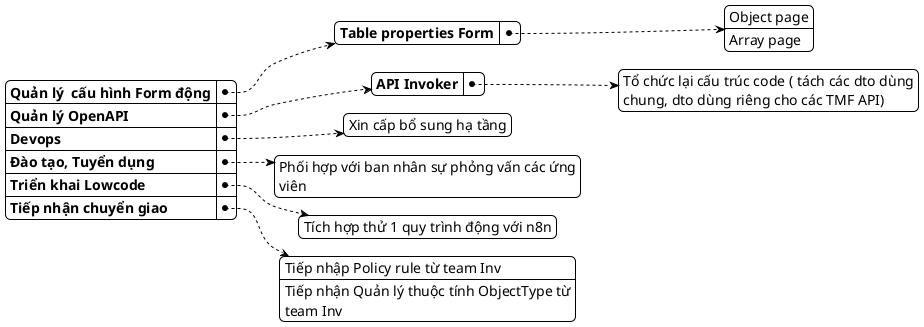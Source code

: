 @startyaml
!theme plain

Quản lý  cấu hình Form động:
    Table properties Form:
        - Object page
        - Array page
Quản lý OpenAPI:
    API Invoker:
       - Tổ chức lại cấu trúc code ( tách các dto dùng chung, dto dùng riêng cho các TMF API)
Devops:
    - Xin cấp bổ sung hạ tầng
Đào tạo, Tuyển dụng:
    - Phối hợp với ban nhân sự phỏng vấn các ứng viên 

Triển khai Lowcode:
    - Tích hợp thử 1 quy trình động với n8n
Tiếp nhận chuyển giao:
    - Tiếp nhập Policy rule từ team Inv
    - Tiếp nhận Quản lý thuộc tính ObjectType từ team Inv
@endyaml